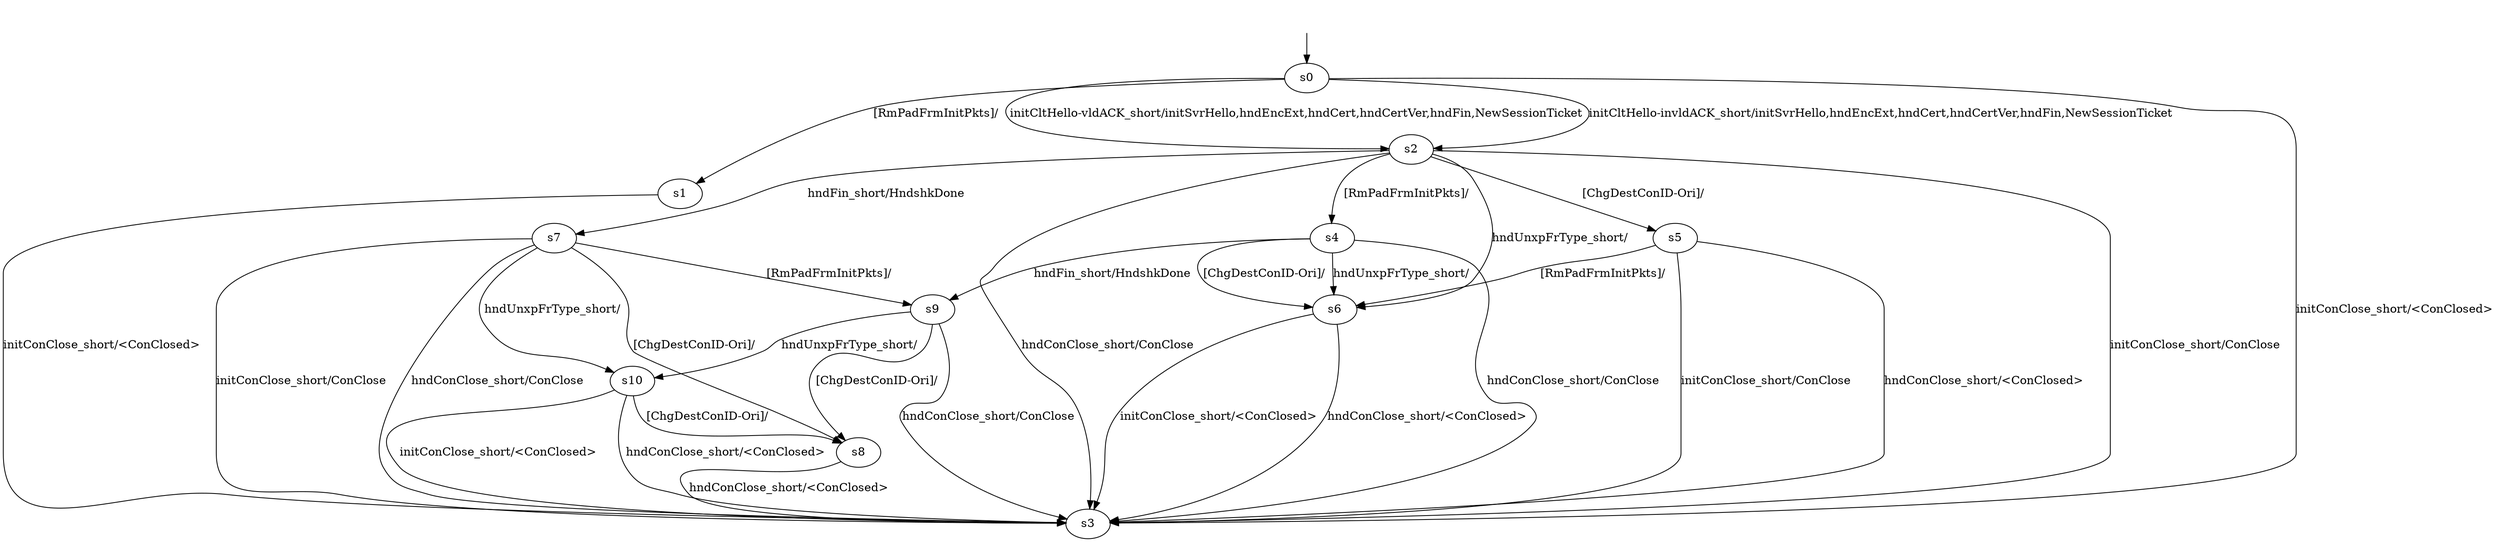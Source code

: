 digraph "../results/pquicModels/pquic-B-B-s-0/learnedModel" {
s0 [label=s0];
s1 [label=s1];
s2 [label=s2];
s3 [label=s3];
s4 [label=s4];
s5 [label=s5];
s6 [label=s6];
s7 [label=s7];
s8 [label=s8];
s9 [label=s9];
s10 [label=s10];
s0 -> s3  [label="initConClose_short/<ConClosed> "];
s0 -> s2  [label="initCltHello-vldACK_short/initSvrHello,hndEncExt,hndCert,hndCertVer,hndFin,NewSessionTicket "];
s0 -> s2  [label="initCltHello-invldACK_short/initSvrHello,hndEncExt,hndCert,hndCertVer,hndFin,NewSessionTicket "];
s0 -> s1  [label="[RmPadFrmInitPkts]/ "];
s1 -> s3  [label="initConClose_short/<ConClosed> "];
s2 -> s3  [label="initConClose_short/ConClose "];
s2 -> s7  [label="hndFin_short/HndshkDone "];
s2 -> s3  [label="hndConClose_short/ConClose "];
s2 -> s6  [label="hndUnxpFrType_short/ "];
s2 -> s5  [label="[ChgDestConID-Ori]/ "];
s2 -> s4  [label="[RmPadFrmInitPkts]/ "];
s4 -> s9  [label="hndFin_short/HndshkDone "];
s4 -> s3  [label="hndConClose_short/ConClose "];
s4 -> s6  [label="hndUnxpFrType_short/ "];
s4 -> s6  [label="[ChgDestConID-Ori]/ "];
s5 -> s3  [label="initConClose_short/ConClose "];
s5 -> s3  [label="hndConClose_short/<ConClosed> "];
s5 -> s6  [label="[RmPadFrmInitPkts]/ "];
s6 -> s3  [label="initConClose_short/<ConClosed> "];
s6 -> s3  [label="hndConClose_short/<ConClosed> "];
s7 -> s3  [label="initConClose_short/ConClose "];
s7 -> s3  [label="hndConClose_short/ConClose "];
s7 -> s10  [label="hndUnxpFrType_short/ "];
s7 -> s8  [label="[ChgDestConID-Ori]/ "];
s7 -> s9  [label="[RmPadFrmInitPkts]/ "];
s8 -> s3  [label="hndConClose_short/<ConClosed> "];
s9 -> s3  [label="hndConClose_short/ConClose "];
s9 -> s10  [label="hndUnxpFrType_short/ "];
s9 -> s8  [label="[ChgDestConID-Ori]/ "];
s10 -> s3  [label="initConClose_short/<ConClosed> "];
s10 -> s3  [label="hndConClose_short/<ConClosed> "];
s10 -> s8  [label="[ChgDestConID-Ori]/ "];
__start0 [label="", shape=none];
__start0 -> s0  [label=""];
}
